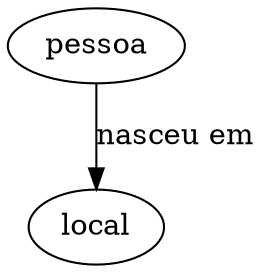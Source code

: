 
		digraph mainmap3 {"pessoa" [URL="conceito.php?conceito=pessoa"];
"local" [URL="conceito.php?conceito=local"];
"pessoa" -> "local" [label ="nasceu em"];
}